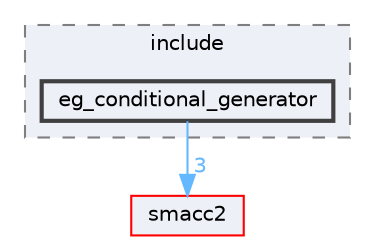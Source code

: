 digraph "smacc2_event_generator_library/eg_conditional_generator/include/eg_conditional_generator"
{
 // LATEX_PDF_SIZE
  bgcolor="transparent";
  edge [fontname=Helvetica,fontsize=10,labelfontname=Helvetica,labelfontsize=10];
  node [fontname=Helvetica,fontsize=10,shape=box,height=0.2,width=0.4];
  compound=true
  subgraph clusterdir_6e6cae0f175558939a0b0739105f86f7 {
    graph [ bgcolor="#edf0f7", pencolor="grey50", label="include", fontname=Helvetica,fontsize=10 style="filled,dashed", URL="dir_6e6cae0f175558939a0b0739105f86f7.html",tooltip=""]
  dir_613c3a66f2520c480e2b9af8ca06bb30 [label="eg_conditional_generator", fillcolor="#edf0f7", color="grey25", style="filled,bold", URL="dir_613c3a66f2520c480e2b9af8ca06bb30.html",tooltip=""];
  }
  dir_ce4c19d6108cf5285f3105ec9cd73bf1 [label="smacc2", fillcolor="#edf0f7", color="red", style="filled", URL="dir_ce4c19d6108cf5285f3105ec9cd73bf1.html",tooltip=""];
  dir_613c3a66f2520c480e2b9af8ca06bb30->dir_ce4c19d6108cf5285f3105ec9cd73bf1 [headlabel="3", labeldistance=1.5 headhref="dir_000012_000043.html" color="steelblue1" fontcolor="steelblue1"];
}
